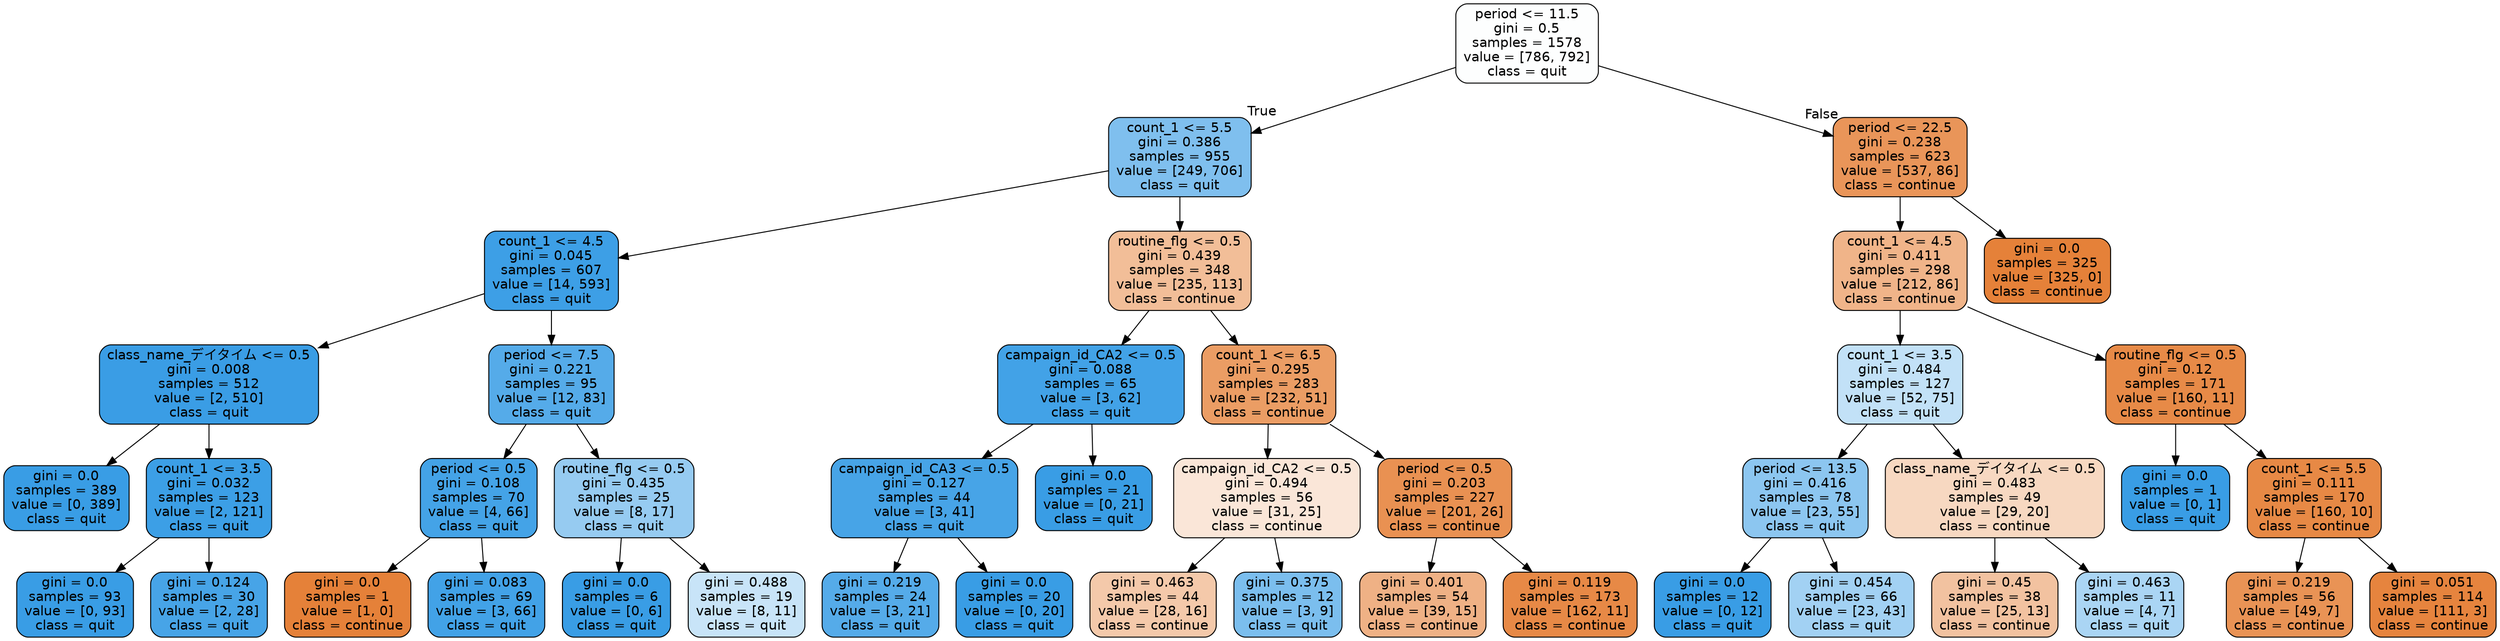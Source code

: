 digraph Tree {
node [shape=box, style="filled, rounded", color="black", fontname=helvetica] ;
edge [fontname=helvetica] ;
0 [label="period <= 11.5\ngini = 0.5\nsamples = 1578\nvalue = [786, 792]\nclass = quit", fillcolor="#399de502"] ;
1 [label="count_1 <= 5.5\ngini = 0.386\nsamples = 955\nvalue = [249, 706]\nclass = quit", fillcolor="#399de5a5"] ;
0 -> 1 [labeldistance=2.5, labelangle=45, headlabel="True"] ;
2 [label="count_1 <= 4.5\ngini = 0.045\nsamples = 607\nvalue = [14, 593]\nclass = quit", fillcolor="#399de5f9"] ;
1 -> 2 ;
3 [label="class_name_デイタイム <= 0.5\ngini = 0.008\nsamples = 512\nvalue = [2, 510]\nclass = quit", fillcolor="#399de5fe"] ;
2 -> 3 ;
4 [label="gini = 0.0\nsamples = 389\nvalue = [0, 389]\nclass = quit", fillcolor="#399de5ff"] ;
3 -> 4 ;
5 [label="count_1 <= 3.5\ngini = 0.032\nsamples = 123\nvalue = [2, 121]\nclass = quit", fillcolor="#399de5fb"] ;
3 -> 5 ;
6 [label="gini = 0.0\nsamples = 93\nvalue = [0, 93]\nclass = quit", fillcolor="#399de5ff"] ;
5 -> 6 ;
7 [label="gini = 0.124\nsamples = 30\nvalue = [2, 28]\nclass = quit", fillcolor="#399de5ed"] ;
5 -> 7 ;
8 [label="period <= 7.5\ngini = 0.221\nsamples = 95\nvalue = [12, 83]\nclass = quit", fillcolor="#399de5da"] ;
2 -> 8 ;
9 [label="period <= 0.5\ngini = 0.108\nsamples = 70\nvalue = [4, 66]\nclass = quit", fillcolor="#399de5f0"] ;
8 -> 9 ;
10 [label="gini = 0.0\nsamples = 1\nvalue = [1, 0]\nclass = continue", fillcolor="#e58139ff"] ;
9 -> 10 ;
11 [label="gini = 0.083\nsamples = 69\nvalue = [3, 66]\nclass = quit", fillcolor="#399de5f3"] ;
9 -> 11 ;
12 [label="routine_flg <= 0.5\ngini = 0.435\nsamples = 25\nvalue = [8, 17]\nclass = quit", fillcolor="#399de587"] ;
8 -> 12 ;
13 [label="gini = 0.0\nsamples = 6\nvalue = [0, 6]\nclass = quit", fillcolor="#399de5ff"] ;
12 -> 13 ;
14 [label="gini = 0.488\nsamples = 19\nvalue = [8, 11]\nclass = quit", fillcolor="#399de546"] ;
12 -> 14 ;
15 [label="routine_flg <= 0.5\ngini = 0.439\nsamples = 348\nvalue = [235, 113]\nclass = continue", fillcolor="#e5813984"] ;
1 -> 15 ;
16 [label="campaign_id_CA2 <= 0.5\ngini = 0.088\nsamples = 65\nvalue = [3, 62]\nclass = quit", fillcolor="#399de5f3"] ;
15 -> 16 ;
17 [label="campaign_id_CA3 <= 0.5\ngini = 0.127\nsamples = 44\nvalue = [3, 41]\nclass = quit", fillcolor="#399de5ec"] ;
16 -> 17 ;
18 [label="gini = 0.219\nsamples = 24\nvalue = [3, 21]\nclass = quit", fillcolor="#399de5db"] ;
17 -> 18 ;
19 [label="gini = 0.0\nsamples = 20\nvalue = [0, 20]\nclass = quit", fillcolor="#399de5ff"] ;
17 -> 19 ;
20 [label="gini = 0.0\nsamples = 21\nvalue = [0, 21]\nclass = quit", fillcolor="#399de5ff"] ;
16 -> 20 ;
21 [label="count_1 <= 6.5\ngini = 0.295\nsamples = 283\nvalue = [232, 51]\nclass = continue", fillcolor="#e58139c7"] ;
15 -> 21 ;
22 [label="campaign_id_CA2 <= 0.5\ngini = 0.494\nsamples = 56\nvalue = [31, 25]\nclass = continue", fillcolor="#e5813931"] ;
21 -> 22 ;
23 [label="gini = 0.463\nsamples = 44\nvalue = [28, 16]\nclass = continue", fillcolor="#e581396d"] ;
22 -> 23 ;
24 [label="gini = 0.375\nsamples = 12\nvalue = [3, 9]\nclass = quit", fillcolor="#399de5aa"] ;
22 -> 24 ;
25 [label="period <= 0.5\ngini = 0.203\nsamples = 227\nvalue = [201, 26]\nclass = continue", fillcolor="#e58139de"] ;
21 -> 25 ;
26 [label="gini = 0.401\nsamples = 54\nvalue = [39, 15]\nclass = continue", fillcolor="#e581399d"] ;
25 -> 26 ;
27 [label="gini = 0.119\nsamples = 173\nvalue = [162, 11]\nclass = continue", fillcolor="#e58139ee"] ;
25 -> 27 ;
28 [label="period <= 22.5\ngini = 0.238\nsamples = 623\nvalue = [537, 86]\nclass = continue", fillcolor="#e58139d6"] ;
0 -> 28 [labeldistance=2.5, labelangle=-45, headlabel="False"] ;
29 [label="count_1 <= 4.5\ngini = 0.411\nsamples = 298\nvalue = [212, 86]\nclass = continue", fillcolor="#e5813998"] ;
28 -> 29 ;
30 [label="count_1 <= 3.5\ngini = 0.484\nsamples = 127\nvalue = [52, 75]\nclass = quit", fillcolor="#399de54e"] ;
29 -> 30 ;
31 [label="period <= 13.5\ngini = 0.416\nsamples = 78\nvalue = [23, 55]\nclass = quit", fillcolor="#399de594"] ;
30 -> 31 ;
32 [label="gini = 0.0\nsamples = 12\nvalue = [0, 12]\nclass = quit", fillcolor="#399de5ff"] ;
31 -> 32 ;
33 [label="gini = 0.454\nsamples = 66\nvalue = [23, 43]\nclass = quit", fillcolor="#399de577"] ;
31 -> 33 ;
34 [label="class_name_デイタイム <= 0.5\ngini = 0.483\nsamples = 49\nvalue = [29, 20]\nclass = continue", fillcolor="#e581394f"] ;
30 -> 34 ;
35 [label="gini = 0.45\nsamples = 38\nvalue = [25, 13]\nclass = continue", fillcolor="#e581397a"] ;
34 -> 35 ;
36 [label="gini = 0.463\nsamples = 11\nvalue = [4, 7]\nclass = quit", fillcolor="#399de56d"] ;
34 -> 36 ;
37 [label="routine_flg <= 0.5\ngini = 0.12\nsamples = 171\nvalue = [160, 11]\nclass = continue", fillcolor="#e58139ed"] ;
29 -> 37 ;
38 [label="gini = 0.0\nsamples = 1\nvalue = [0, 1]\nclass = quit", fillcolor="#399de5ff"] ;
37 -> 38 ;
39 [label="count_1 <= 5.5\ngini = 0.111\nsamples = 170\nvalue = [160, 10]\nclass = continue", fillcolor="#e58139ef"] ;
37 -> 39 ;
40 [label="gini = 0.219\nsamples = 56\nvalue = [49, 7]\nclass = continue", fillcolor="#e58139db"] ;
39 -> 40 ;
41 [label="gini = 0.051\nsamples = 114\nvalue = [111, 3]\nclass = continue", fillcolor="#e58139f8"] ;
39 -> 41 ;
42 [label="gini = 0.0\nsamples = 325\nvalue = [325, 0]\nclass = continue", fillcolor="#e58139ff"] ;
28 -> 42 ;
}